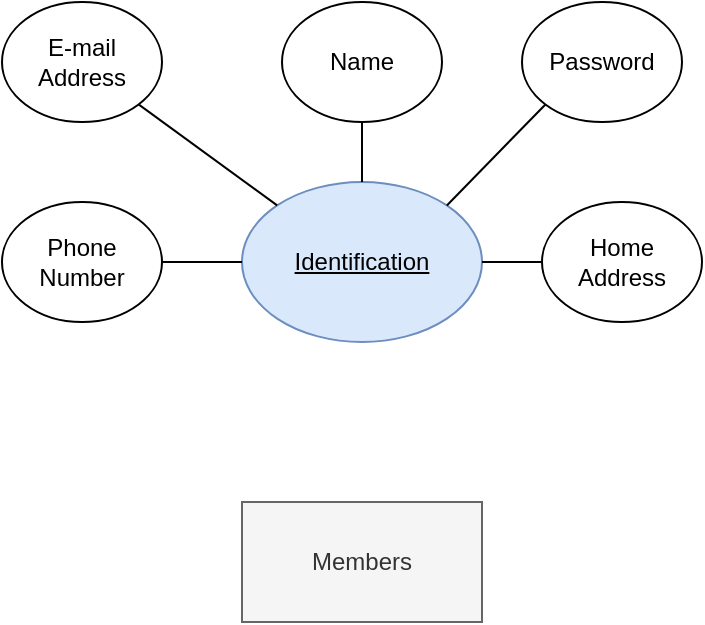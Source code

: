 <mxfile version="16.4.5" type="github">
  <diagram id="vh4LzMmaLrvV3J_B-Y8Z" name="Page-1">
    <mxGraphModel dx="998" dy="548" grid="1" gridSize="10" guides="1" tooltips="1" connect="1" arrows="1" fold="1" page="1" pageScale="1" pageWidth="850" pageHeight="1100" math="0" shadow="0">
      <root>
        <mxCell id="0" />
        <mxCell id="1" parent="0" />
        <mxCell id="g_Fo491Jodc6aMjxL6Fi-1" value="Members" style="rounded=0;whiteSpace=wrap;html=1;fillColor=#f5f5f5;fontColor=#333333;strokeColor=#666666;" vertex="1" parent="1">
          <mxGeometry x="180" y="280" width="120" height="60" as="geometry" />
        </mxCell>
        <mxCell id="g_Fo491Jodc6aMjxL6Fi-2" value="&lt;u&gt;Identification&lt;/u&gt;" style="ellipse;whiteSpace=wrap;html=1;fillColor=#dae8fc;strokeColor=#6c8ebf;" vertex="1" parent="1">
          <mxGeometry x="180" y="120" width="120" height="80" as="geometry" />
        </mxCell>
        <mxCell id="g_Fo491Jodc6aMjxL6Fi-4" value="Name" style="ellipse;whiteSpace=wrap;html=1;" vertex="1" parent="1">
          <mxGeometry x="200" y="30" width="80" height="60" as="geometry" />
        </mxCell>
        <mxCell id="g_Fo491Jodc6aMjxL6Fi-7" value="E-mail Address" style="ellipse;whiteSpace=wrap;html=1;" vertex="1" parent="1">
          <mxGeometry x="60" y="30" width="80" height="60" as="geometry" />
        </mxCell>
        <mxCell id="g_Fo491Jodc6aMjxL6Fi-8" value="Password" style="ellipse;whiteSpace=wrap;html=1;" vertex="1" parent="1">
          <mxGeometry x="320" y="30" width="80" height="60" as="geometry" />
        </mxCell>
        <mxCell id="g_Fo491Jodc6aMjxL6Fi-9" value="Home Address" style="ellipse;whiteSpace=wrap;html=1;" vertex="1" parent="1">
          <mxGeometry x="330" y="130" width="80" height="60" as="geometry" />
        </mxCell>
        <mxCell id="g_Fo491Jodc6aMjxL6Fi-10" value="Phone Number" style="ellipse;whiteSpace=wrap;html=1;" vertex="1" parent="1">
          <mxGeometry x="60" y="130" width="80" height="60" as="geometry" />
        </mxCell>
        <mxCell id="g_Fo491Jodc6aMjxL6Fi-11" value="" style="endArrow=none;html=1;rounded=0;exitX=1;exitY=0.5;exitDx=0;exitDy=0;entryX=0;entryY=0.5;entryDx=0;entryDy=0;" edge="1" parent="1" source="g_Fo491Jodc6aMjxL6Fi-10" target="g_Fo491Jodc6aMjxL6Fi-2">
          <mxGeometry width="50" height="50" relative="1" as="geometry">
            <mxPoint x="400" y="250" as="sourcePoint" />
            <mxPoint x="450" y="200" as="targetPoint" />
          </mxGeometry>
        </mxCell>
        <mxCell id="g_Fo491Jodc6aMjxL6Fi-12" value="" style="endArrow=none;html=1;rounded=0;exitX=1;exitY=1;exitDx=0;exitDy=0;entryX=0;entryY=0;entryDx=0;entryDy=0;" edge="1" parent="1" source="g_Fo491Jodc6aMjxL6Fi-7" target="g_Fo491Jodc6aMjxL6Fi-2">
          <mxGeometry width="50" height="50" relative="1" as="geometry">
            <mxPoint x="400" y="250" as="sourcePoint" />
            <mxPoint x="450" y="200" as="targetPoint" />
          </mxGeometry>
        </mxCell>
        <mxCell id="g_Fo491Jodc6aMjxL6Fi-13" value="" style="endArrow=none;html=1;rounded=0;exitX=0.5;exitY=1;exitDx=0;exitDy=0;entryX=0.5;entryY=0;entryDx=0;entryDy=0;" edge="1" parent="1" source="g_Fo491Jodc6aMjxL6Fi-4" target="g_Fo491Jodc6aMjxL6Fi-2">
          <mxGeometry width="50" height="50" relative="1" as="geometry">
            <mxPoint x="400" y="250" as="sourcePoint" />
            <mxPoint x="450" y="200" as="targetPoint" />
          </mxGeometry>
        </mxCell>
        <mxCell id="g_Fo491Jodc6aMjxL6Fi-14" value="" style="endArrow=none;html=1;rounded=0;exitX=0;exitY=1;exitDx=0;exitDy=0;entryX=1;entryY=0;entryDx=0;entryDy=0;" edge="1" parent="1" source="g_Fo491Jodc6aMjxL6Fi-8" target="g_Fo491Jodc6aMjxL6Fi-2">
          <mxGeometry width="50" height="50" relative="1" as="geometry">
            <mxPoint x="400" y="250" as="sourcePoint" />
            <mxPoint x="450" y="200" as="targetPoint" />
          </mxGeometry>
        </mxCell>
        <mxCell id="g_Fo491Jodc6aMjxL6Fi-15" value="" style="endArrow=none;html=1;rounded=0;exitX=1;exitY=0.5;exitDx=0;exitDy=0;entryX=0;entryY=0.5;entryDx=0;entryDy=0;" edge="1" parent="1" source="g_Fo491Jodc6aMjxL6Fi-2" target="g_Fo491Jodc6aMjxL6Fi-9">
          <mxGeometry width="50" height="50" relative="1" as="geometry">
            <mxPoint x="400" y="250" as="sourcePoint" />
            <mxPoint x="450" y="200" as="targetPoint" />
          </mxGeometry>
        </mxCell>
      </root>
    </mxGraphModel>
  </diagram>
</mxfile>
